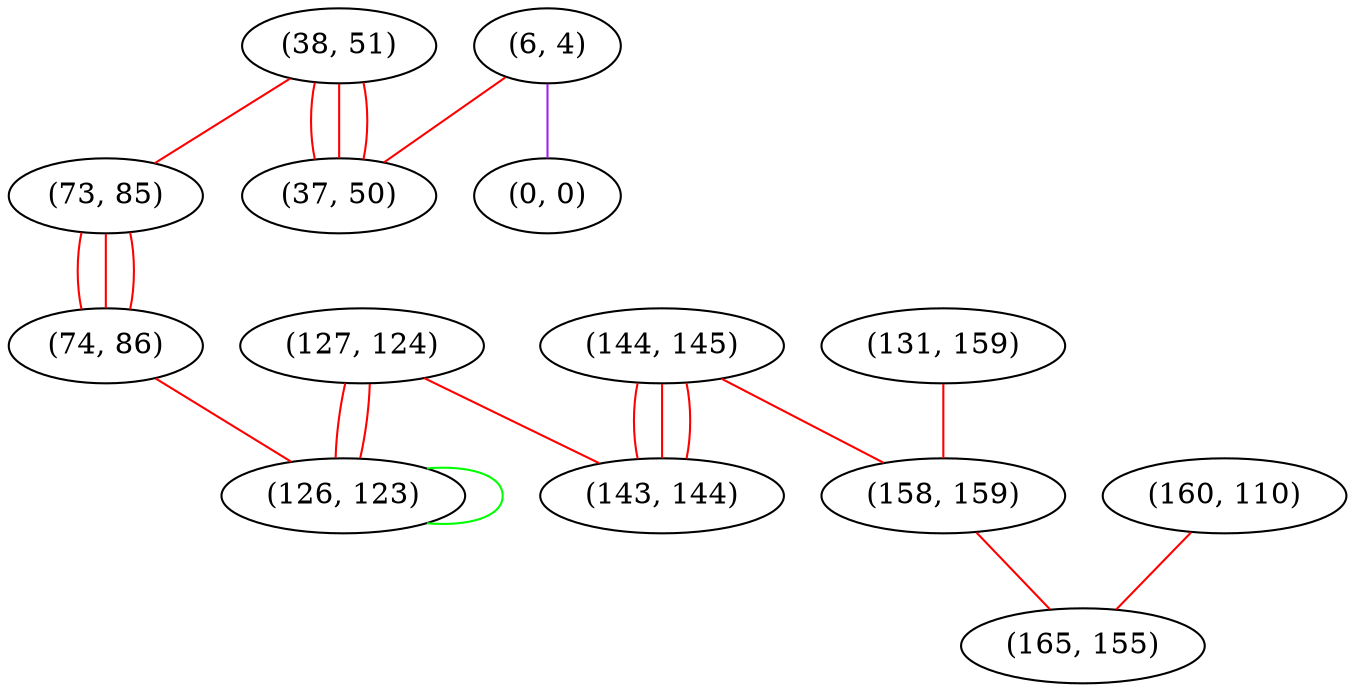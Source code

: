 graph "" {
"(38, 51)";
"(6, 4)";
"(0, 0)";
"(144, 145)";
"(73, 85)";
"(37, 50)";
"(160, 110)";
"(131, 159)";
"(127, 124)";
"(158, 159)";
"(165, 155)";
"(74, 86)";
"(143, 144)";
"(126, 123)";
"(38, 51)" -- "(73, 85)"  [color=red, key=0, weight=1];
"(38, 51)" -- "(37, 50)"  [color=red, key=0, weight=1];
"(38, 51)" -- "(37, 50)"  [color=red, key=1, weight=1];
"(38, 51)" -- "(37, 50)"  [color=red, key=2, weight=1];
"(6, 4)" -- "(0, 0)"  [color=purple, key=0, weight=4];
"(6, 4)" -- "(37, 50)"  [color=red, key=0, weight=1];
"(144, 145)" -- "(158, 159)"  [color=red, key=0, weight=1];
"(144, 145)" -- "(143, 144)"  [color=red, key=0, weight=1];
"(144, 145)" -- "(143, 144)"  [color=red, key=1, weight=1];
"(144, 145)" -- "(143, 144)"  [color=red, key=2, weight=1];
"(73, 85)" -- "(74, 86)"  [color=red, key=0, weight=1];
"(73, 85)" -- "(74, 86)"  [color=red, key=1, weight=1];
"(73, 85)" -- "(74, 86)"  [color=red, key=2, weight=1];
"(160, 110)" -- "(165, 155)"  [color=red, key=0, weight=1];
"(131, 159)" -- "(158, 159)"  [color=red, key=0, weight=1];
"(127, 124)" -- "(126, 123)"  [color=red, key=0, weight=1];
"(127, 124)" -- "(126, 123)"  [color=red, key=1, weight=1];
"(127, 124)" -- "(143, 144)"  [color=red, key=0, weight=1];
"(158, 159)" -- "(165, 155)"  [color=red, key=0, weight=1];
"(74, 86)" -- "(126, 123)"  [color=red, key=0, weight=1];
"(126, 123)" -- "(126, 123)"  [color=green, key=0, weight=2];
}
